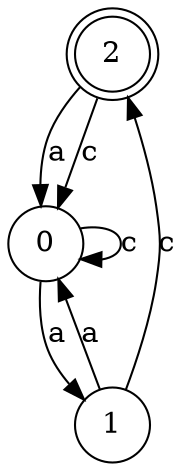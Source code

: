 digraph { 
node [shape = doublecircle]; 2 ;
node [shape = circle]; 
0 -> 1 [ label="a", weigth="0.6"]; 
0 -> 0 [ label="c", weigth="0.6"]; 
1 -> 2 [ label="c", weigth="0.6"]; 
1 -> 0 [ label="a", weigth="0.6"]; 
2 -> 0 [ label="a", weigth="0.6"]; 
2 -> 0 [ label="c", weigth="0.6"]; 
}